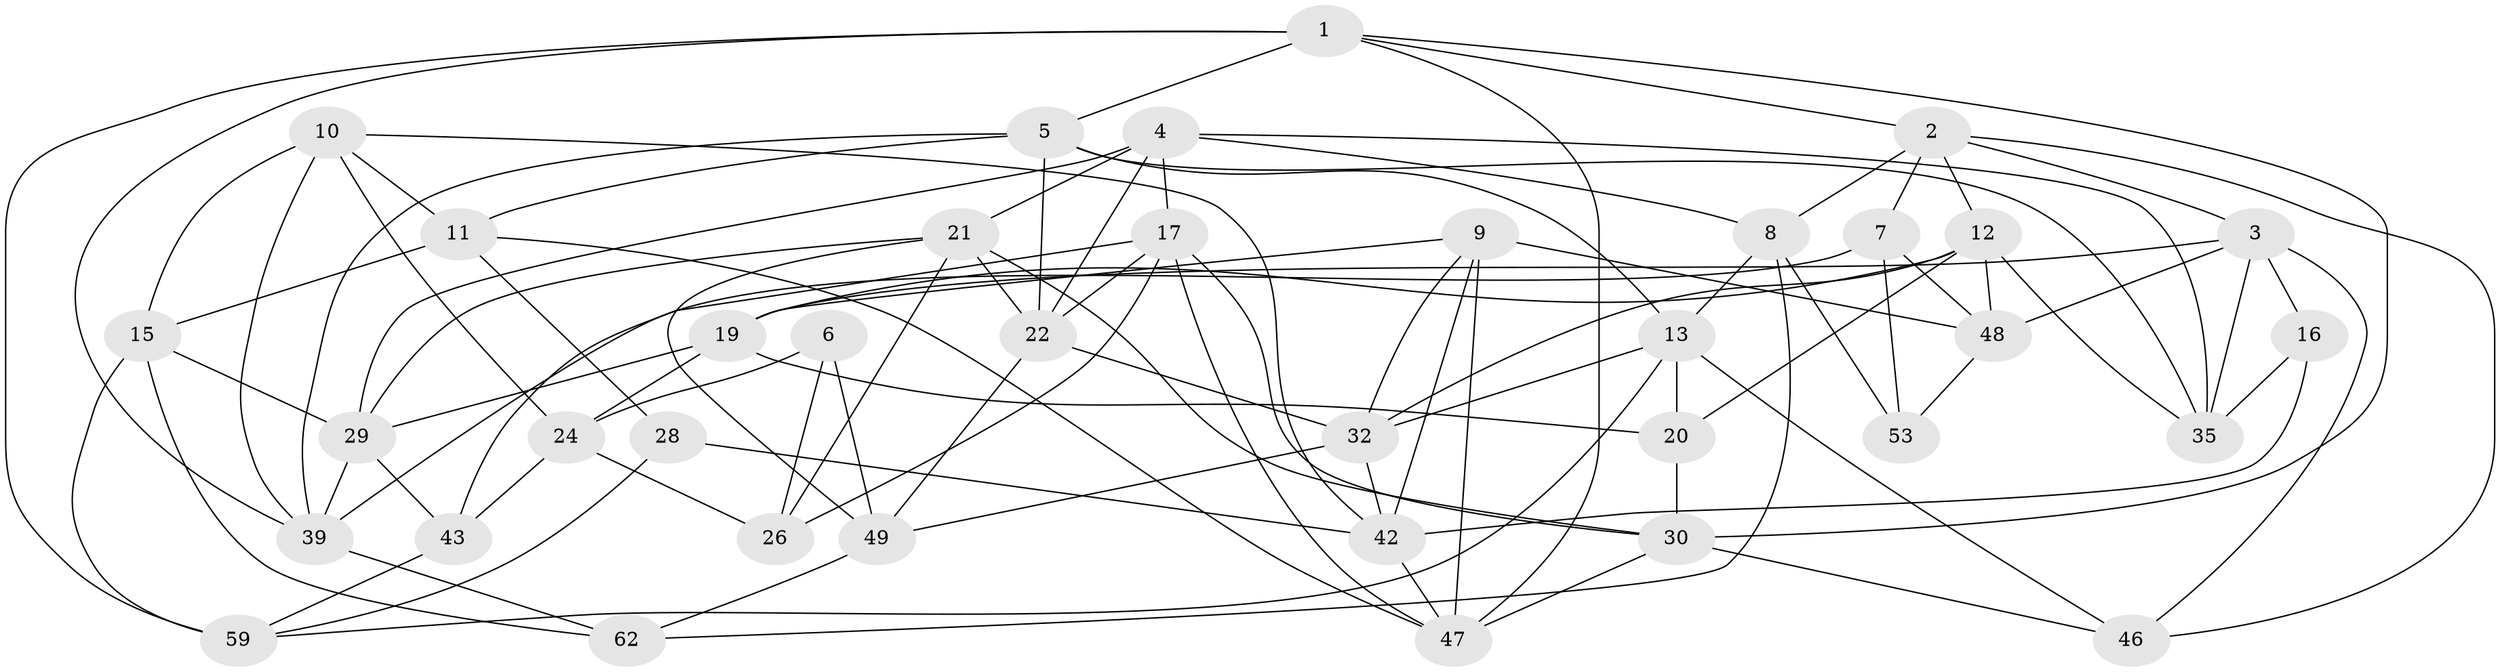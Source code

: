 // Generated by graph-tools (version 1.1) at 2025/52/02/27/25 19:52:27]
// undirected, 37 vertices, 94 edges
graph export_dot {
graph [start="1"]
  node [color=gray90,style=filled];
  1 [super="+25"];
  2 [super="+31"];
  3 [super="+38"];
  4 [super="+55"];
  5 [super="+63"];
  6;
  7;
  8 [super="+37"];
  9 [super="+36"];
  10 [super="+57"];
  11 [super="+18"];
  12 [super="+27"];
  13 [super="+14"];
  15 [super="+41"];
  16;
  17 [super="+23"];
  19 [super="+52"];
  20;
  21 [super="+56"];
  22 [super="+54"];
  24 [super="+33"];
  26;
  28;
  29 [super="+40"];
  30 [super="+34"];
  32 [super="+50"];
  35 [super="+61"];
  39 [super="+44"];
  42 [super="+45"];
  43;
  46;
  47 [super="+64"];
  48 [super="+58"];
  49 [super="+51"];
  53;
  59 [super="+60"];
  62;
  1 -- 59;
  1 -- 2;
  1 -- 5;
  1 -- 39;
  1 -- 30;
  1 -- 47;
  2 -- 46;
  2 -- 12;
  2 -- 7;
  2 -- 8;
  2 -- 3;
  3 -- 16;
  3 -- 46;
  3 -- 35;
  3 -- 48;
  3 -- 19;
  4 -- 8;
  4 -- 21;
  4 -- 17;
  4 -- 35;
  4 -- 29;
  4 -- 22;
  5 -- 35;
  5 -- 13;
  5 -- 39;
  5 -- 22;
  5 -- 11;
  6 -- 49 [weight=2];
  6 -- 26;
  6 -- 24;
  7 -- 39;
  7 -- 53;
  7 -- 48;
  8 -- 53 [weight=2];
  8 -- 62;
  8 -- 13;
  9 -- 32;
  9 -- 19;
  9 -- 48 [weight=2];
  9 -- 42;
  9 -- 47;
  10 -- 24 [weight=2];
  10 -- 15;
  10 -- 39;
  10 -- 42;
  10 -- 11;
  11 -- 28 [weight=2];
  11 -- 15;
  11 -- 47;
  12 -- 32;
  12 -- 35;
  12 -- 48;
  12 -- 20;
  12 -- 19;
  13 -- 46;
  13 -- 59;
  13 -- 32;
  13 -- 20;
  15 -- 62;
  15 -- 29;
  15 -- 59 [weight=2];
  16 -- 35 [weight=2];
  16 -- 42;
  17 -- 22;
  17 -- 26;
  17 -- 47;
  17 -- 43;
  17 -- 30;
  19 -- 20;
  19 -- 29;
  19 -- 24;
  20 -- 30;
  21 -- 49;
  21 -- 22;
  21 -- 29;
  21 -- 26;
  21 -- 30;
  22 -- 32;
  22 -- 49;
  24 -- 43;
  24 -- 26;
  28 -- 42;
  28 -- 59;
  29 -- 43;
  29 -- 39;
  30 -- 46;
  30 -- 47;
  32 -- 49;
  32 -- 42;
  39 -- 62;
  42 -- 47;
  43 -- 59;
  48 -- 53;
  49 -- 62;
}

